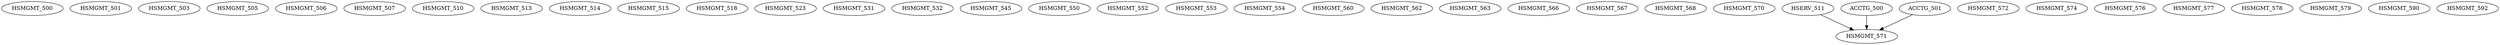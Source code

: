 digraph G {
    HSMGMT_500;
    HSMGMT_501;
    HSMGMT_503;
    HSMGMT_505;
    HSMGMT_506;
    HSMGMT_507;
    HSMGMT_510;
    HSMGMT_513;
    HSMGMT_514;
    HSMGMT_515;
    HSMGMT_518;
    HSMGMT_523;
    HSMGMT_531;
    HSMGMT_532;
    HSMGMT_545;
    HSMGMT_550;
    HSMGMT_552;
    HSMGMT_553;
    HSMGMT_554;
    HSMGMT_560;
    HSMGMT_562;
    HSMGMT_563;
    HSMGMT_566;
    HSMGMT_567;
    HSMGMT_568;
    HSMGMT_570;
    edge [color=black];
    HSERV_511 -> HSMGMT_571;
    ACCTG_500 -> HSMGMT_571;
    ACCTG_501 -> HSMGMT_571;
    HSMGMT_572;
    HSMGMT_574;
    HSMGMT_576;
    HSMGMT_577;
    HSMGMT_578;
    HSMGMT_579;
    HSMGMT_590;
    HSMGMT_592;
}
